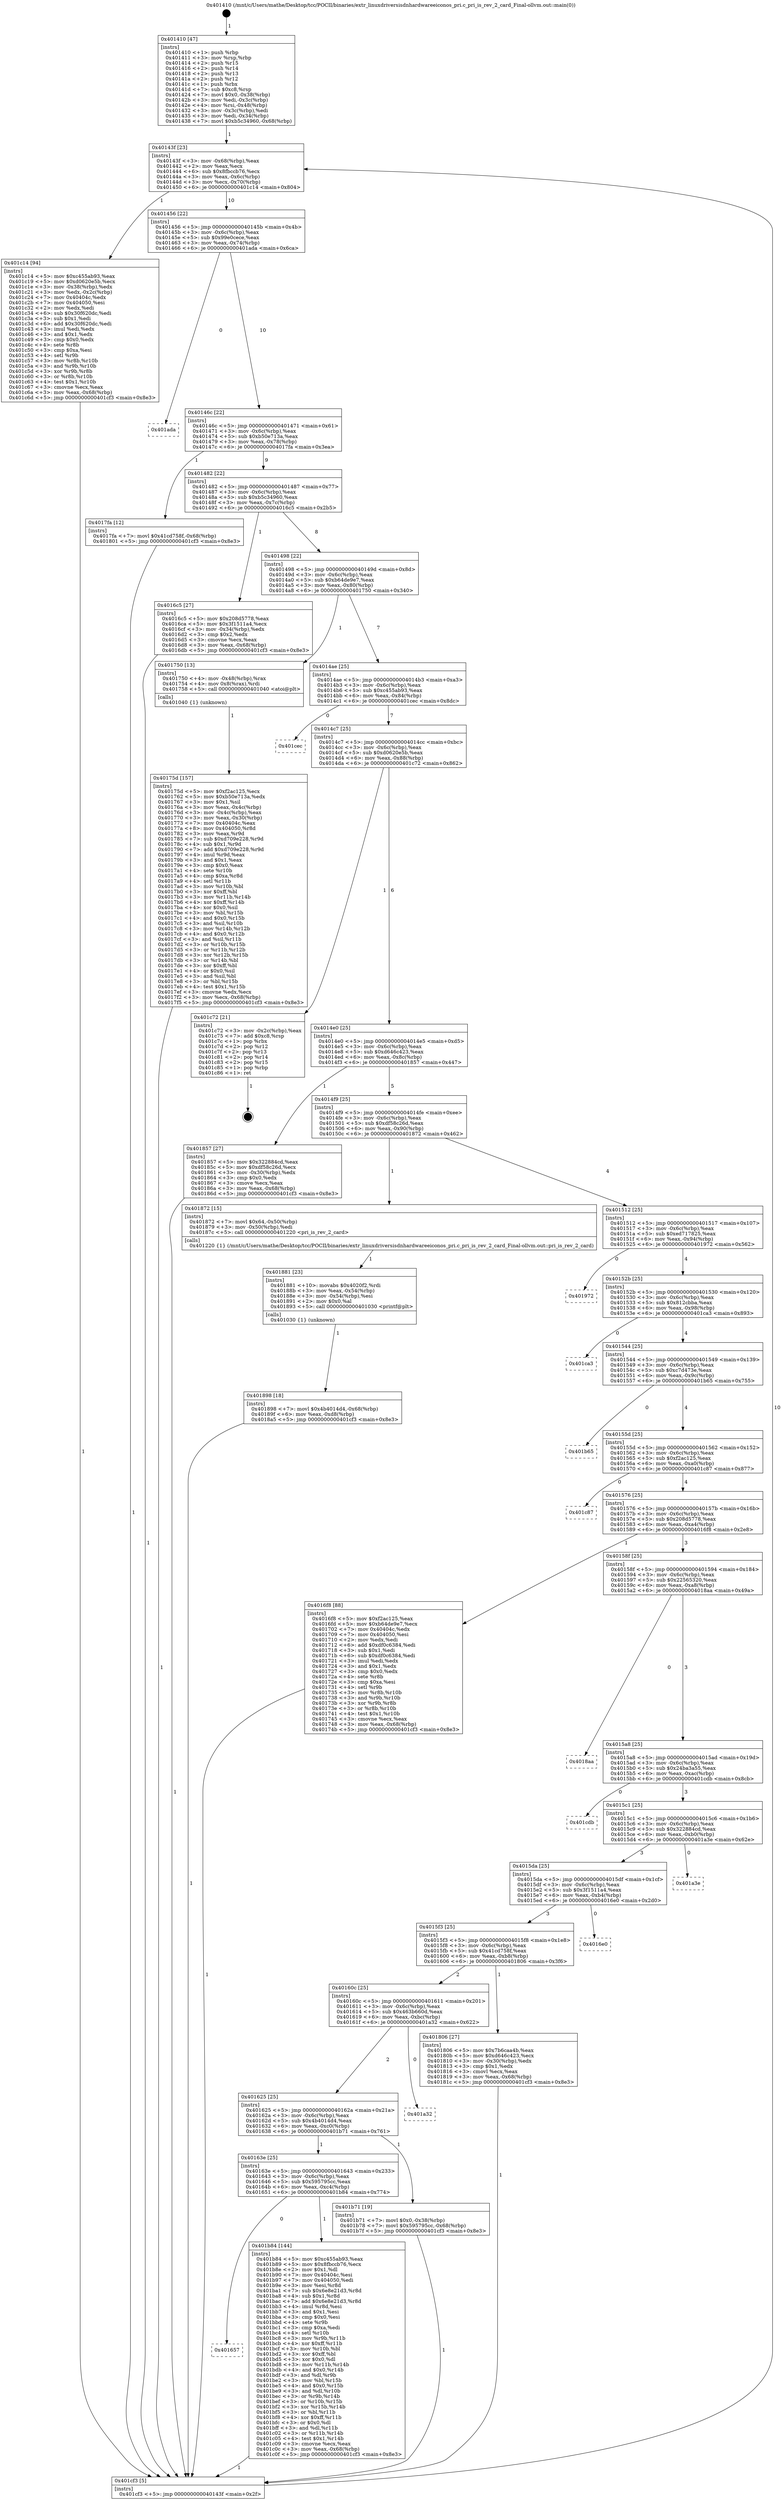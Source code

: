 digraph "0x401410" {
  label = "0x401410 (/mnt/c/Users/mathe/Desktop/tcc/POCII/binaries/extr_linuxdriversisdnhardwareeiconos_pri.c_pri_is_rev_2_card_Final-ollvm.out::main(0))"
  labelloc = "t"
  node[shape=record]

  Entry [label="",width=0.3,height=0.3,shape=circle,fillcolor=black,style=filled]
  "0x40143f" [label="{
     0x40143f [23]\l
     | [instrs]\l
     &nbsp;&nbsp;0x40143f \<+3\>: mov -0x68(%rbp),%eax\l
     &nbsp;&nbsp;0x401442 \<+2\>: mov %eax,%ecx\l
     &nbsp;&nbsp;0x401444 \<+6\>: sub $0x8fbccb76,%ecx\l
     &nbsp;&nbsp;0x40144a \<+3\>: mov %eax,-0x6c(%rbp)\l
     &nbsp;&nbsp;0x40144d \<+3\>: mov %ecx,-0x70(%rbp)\l
     &nbsp;&nbsp;0x401450 \<+6\>: je 0000000000401c14 \<main+0x804\>\l
  }"]
  "0x401c14" [label="{
     0x401c14 [94]\l
     | [instrs]\l
     &nbsp;&nbsp;0x401c14 \<+5\>: mov $0xc455ab93,%eax\l
     &nbsp;&nbsp;0x401c19 \<+5\>: mov $0xd0620e5b,%ecx\l
     &nbsp;&nbsp;0x401c1e \<+3\>: mov -0x38(%rbp),%edx\l
     &nbsp;&nbsp;0x401c21 \<+3\>: mov %edx,-0x2c(%rbp)\l
     &nbsp;&nbsp;0x401c24 \<+7\>: mov 0x40404c,%edx\l
     &nbsp;&nbsp;0x401c2b \<+7\>: mov 0x404050,%esi\l
     &nbsp;&nbsp;0x401c32 \<+2\>: mov %edx,%edi\l
     &nbsp;&nbsp;0x401c34 \<+6\>: sub $0x30f620dc,%edi\l
     &nbsp;&nbsp;0x401c3a \<+3\>: sub $0x1,%edi\l
     &nbsp;&nbsp;0x401c3d \<+6\>: add $0x30f620dc,%edi\l
     &nbsp;&nbsp;0x401c43 \<+3\>: imul %edi,%edx\l
     &nbsp;&nbsp;0x401c46 \<+3\>: and $0x1,%edx\l
     &nbsp;&nbsp;0x401c49 \<+3\>: cmp $0x0,%edx\l
     &nbsp;&nbsp;0x401c4c \<+4\>: sete %r8b\l
     &nbsp;&nbsp;0x401c50 \<+3\>: cmp $0xa,%esi\l
     &nbsp;&nbsp;0x401c53 \<+4\>: setl %r9b\l
     &nbsp;&nbsp;0x401c57 \<+3\>: mov %r8b,%r10b\l
     &nbsp;&nbsp;0x401c5a \<+3\>: and %r9b,%r10b\l
     &nbsp;&nbsp;0x401c5d \<+3\>: xor %r9b,%r8b\l
     &nbsp;&nbsp;0x401c60 \<+3\>: or %r8b,%r10b\l
     &nbsp;&nbsp;0x401c63 \<+4\>: test $0x1,%r10b\l
     &nbsp;&nbsp;0x401c67 \<+3\>: cmovne %ecx,%eax\l
     &nbsp;&nbsp;0x401c6a \<+3\>: mov %eax,-0x68(%rbp)\l
     &nbsp;&nbsp;0x401c6d \<+5\>: jmp 0000000000401cf3 \<main+0x8e3\>\l
  }"]
  "0x401456" [label="{
     0x401456 [22]\l
     | [instrs]\l
     &nbsp;&nbsp;0x401456 \<+5\>: jmp 000000000040145b \<main+0x4b\>\l
     &nbsp;&nbsp;0x40145b \<+3\>: mov -0x6c(%rbp),%eax\l
     &nbsp;&nbsp;0x40145e \<+5\>: sub $0x99e0cece,%eax\l
     &nbsp;&nbsp;0x401463 \<+3\>: mov %eax,-0x74(%rbp)\l
     &nbsp;&nbsp;0x401466 \<+6\>: je 0000000000401ada \<main+0x6ca\>\l
  }"]
  Exit [label="",width=0.3,height=0.3,shape=circle,fillcolor=black,style=filled,peripheries=2]
  "0x401ada" [label="{
     0x401ada\l
  }", style=dashed]
  "0x40146c" [label="{
     0x40146c [22]\l
     | [instrs]\l
     &nbsp;&nbsp;0x40146c \<+5\>: jmp 0000000000401471 \<main+0x61\>\l
     &nbsp;&nbsp;0x401471 \<+3\>: mov -0x6c(%rbp),%eax\l
     &nbsp;&nbsp;0x401474 \<+5\>: sub $0xb50e713a,%eax\l
     &nbsp;&nbsp;0x401479 \<+3\>: mov %eax,-0x78(%rbp)\l
     &nbsp;&nbsp;0x40147c \<+6\>: je 00000000004017fa \<main+0x3ea\>\l
  }"]
  "0x401657" [label="{
     0x401657\l
  }", style=dashed]
  "0x4017fa" [label="{
     0x4017fa [12]\l
     | [instrs]\l
     &nbsp;&nbsp;0x4017fa \<+7\>: movl $0x41cd758f,-0x68(%rbp)\l
     &nbsp;&nbsp;0x401801 \<+5\>: jmp 0000000000401cf3 \<main+0x8e3\>\l
  }"]
  "0x401482" [label="{
     0x401482 [22]\l
     | [instrs]\l
     &nbsp;&nbsp;0x401482 \<+5\>: jmp 0000000000401487 \<main+0x77\>\l
     &nbsp;&nbsp;0x401487 \<+3\>: mov -0x6c(%rbp),%eax\l
     &nbsp;&nbsp;0x40148a \<+5\>: sub $0xb5c34960,%eax\l
     &nbsp;&nbsp;0x40148f \<+3\>: mov %eax,-0x7c(%rbp)\l
     &nbsp;&nbsp;0x401492 \<+6\>: je 00000000004016c5 \<main+0x2b5\>\l
  }"]
  "0x401b84" [label="{
     0x401b84 [144]\l
     | [instrs]\l
     &nbsp;&nbsp;0x401b84 \<+5\>: mov $0xc455ab93,%eax\l
     &nbsp;&nbsp;0x401b89 \<+5\>: mov $0x8fbccb76,%ecx\l
     &nbsp;&nbsp;0x401b8e \<+2\>: mov $0x1,%dl\l
     &nbsp;&nbsp;0x401b90 \<+7\>: mov 0x40404c,%esi\l
     &nbsp;&nbsp;0x401b97 \<+7\>: mov 0x404050,%edi\l
     &nbsp;&nbsp;0x401b9e \<+3\>: mov %esi,%r8d\l
     &nbsp;&nbsp;0x401ba1 \<+7\>: sub $0x6e8e21d3,%r8d\l
     &nbsp;&nbsp;0x401ba8 \<+4\>: sub $0x1,%r8d\l
     &nbsp;&nbsp;0x401bac \<+7\>: add $0x6e8e21d3,%r8d\l
     &nbsp;&nbsp;0x401bb3 \<+4\>: imul %r8d,%esi\l
     &nbsp;&nbsp;0x401bb7 \<+3\>: and $0x1,%esi\l
     &nbsp;&nbsp;0x401bba \<+3\>: cmp $0x0,%esi\l
     &nbsp;&nbsp;0x401bbd \<+4\>: sete %r9b\l
     &nbsp;&nbsp;0x401bc1 \<+3\>: cmp $0xa,%edi\l
     &nbsp;&nbsp;0x401bc4 \<+4\>: setl %r10b\l
     &nbsp;&nbsp;0x401bc8 \<+3\>: mov %r9b,%r11b\l
     &nbsp;&nbsp;0x401bcb \<+4\>: xor $0xff,%r11b\l
     &nbsp;&nbsp;0x401bcf \<+3\>: mov %r10b,%bl\l
     &nbsp;&nbsp;0x401bd2 \<+3\>: xor $0xff,%bl\l
     &nbsp;&nbsp;0x401bd5 \<+3\>: xor $0x0,%dl\l
     &nbsp;&nbsp;0x401bd8 \<+3\>: mov %r11b,%r14b\l
     &nbsp;&nbsp;0x401bdb \<+4\>: and $0x0,%r14b\l
     &nbsp;&nbsp;0x401bdf \<+3\>: and %dl,%r9b\l
     &nbsp;&nbsp;0x401be2 \<+3\>: mov %bl,%r15b\l
     &nbsp;&nbsp;0x401be5 \<+4\>: and $0x0,%r15b\l
     &nbsp;&nbsp;0x401be9 \<+3\>: and %dl,%r10b\l
     &nbsp;&nbsp;0x401bec \<+3\>: or %r9b,%r14b\l
     &nbsp;&nbsp;0x401bef \<+3\>: or %r10b,%r15b\l
     &nbsp;&nbsp;0x401bf2 \<+3\>: xor %r15b,%r14b\l
     &nbsp;&nbsp;0x401bf5 \<+3\>: or %bl,%r11b\l
     &nbsp;&nbsp;0x401bf8 \<+4\>: xor $0xff,%r11b\l
     &nbsp;&nbsp;0x401bfc \<+3\>: or $0x0,%dl\l
     &nbsp;&nbsp;0x401bff \<+3\>: and %dl,%r11b\l
     &nbsp;&nbsp;0x401c02 \<+3\>: or %r11b,%r14b\l
     &nbsp;&nbsp;0x401c05 \<+4\>: test $0x1,%r14b\l
     &nbsp;&nbsp;0x401c09 \<+3\>: cmovne %ecx,%eax\l
     &nbsp;&nbsp;0x401c0c \<+3\>: mov %eax,-0x68(%rbp)\l
     &nbsp;&nbsp;0x401c0f \<+5\>: jmp 0000000000401cf3 \<main+0x8e3\>\l
  }"]
  "0x4016c5" [label="{
     0x4016c5 [27]\l
     | [instrs]\l
     &nbsp;&nbsp;0x4016c5 \<+5\>: mov $0x208d5778,%eax\l
     &nbsp;&nbsp;0x4016ca \<+5\>: mov $0x3f1511a4,%ecx\l
     &nbsp;&nbsp;0x4016cf \<+3\>: mov -0x34(%rbp),%edx\l
     &nbsp;&nbsp;0x4016d2 \<+3\>: cmp $0x2,%edx\l
     &nbsp;&nbsp;0x4016d5 \<+3\>: cmovne %ecx,%eax\l
     &nbsp;&nbsp;0x4016d8 \<+3\>: mov %eax,-0x68(%rbp)\l
     &nbsp;&nbsp;0x4016db \<+5\>: jmp 0000000000401cf3 \<main+0x8e3\>\l
  }"]
  "0x401498" [label="{
     0x401498 [22]\l
     | [instrs]\l
     &nbsp;&nbsp;0x401498 \<+5\>: jmp 000000000040149d \<main+0x8d\>\l
     &nbsp;&nbsp;0x40149d \<+3\>: mov -0x6c(%rbp),%eax\l
     &nbsp;&nbsp;0x4014a0 \<+5\>: sub $0xb64de9e7,%eax\l
     &nbsp;&nbsp;0x4014a5 \<+3\>: mov %eax,-0x80(%rbp)\l
     &nbsp;&nbsp;0x4014a8 \<+6\>: je 0000000000401750 \<main+0x340\>\l
  }"]
  "0x401cf3" [label="{
     0x401cf3 [5]\l
     | [instrs]\l
     &nbsp;&nbsp;0x401cf3 \<+5\>: jmp 000000000040143f \<main+0x2f\>\l
  }"]
  "0x401410" [label="{
     0x401410 [47]\l
     | [instrs]\l
     &nbsp;&nbsp;0x401410 \<+1\>: push %rbp\l
     &nbsp;&nbsp;0x401411 \<+3\>: mov %rsp,%rbp\l
     &nbsp;&nbsp;0x401414 \<+2\>: push %r15\l
     &nbsp;&nbsp;0x401416 \<+2\>: push %r14\l
     &nbsp;&nbsp;0x401418 \<+2\>: push %r13\l
     &nbsp;&nbsp;0x40141a \<+2\>: push %r12\l
     &nbsp;&nbsp;0x40141c \<+1\>: push %rbx\l
     &nbsp;&nbsp;0x40141d \<+7\>: sub $0xc8,%rsp\l
     &nbsp;&nbsp;0x401424 \<+7\>: movl $0x0,-0x38(%rbp)\l
     &nbsp;&nbsp;0x40142b \<+3\>: mov %edi,-0x3c(%rbp)\l
     &nbsp;&nbsp;0x40142e \<+4\>: mov %rsi,-0x48(%rbp)\l
     &nbsp;&nbsp;0x401432 \<+3\>: mov -0x3c(%rbp),%edi\l
     &nbsp;&nbsp;0x401435 \<+3\>: mov %edi,-0x34(%rbp)\l
     &nbsp;&nbsp;0x401438 \<+7\>: movl $0xb5c34960,-0x68(%rbp)\l
  }"]
  "0x40163e" [label="{
     0x40163e [25]\l
     | [instrs]\l
     &nbsp;&nbsp;0x40163e \<+5\>: jmp 0000000000401643 \<main+0x233\>\l
     &nbsp;&nbsp;0x401643 \<+3\>: mov -0x6c(%rbp),%eax\l
     &nbsp;&nbsp;0x401646 \<+5\>: sub $0x595795cc,%eax\l
     &nbsp;&nbsp;0x40164b \<+6\>: mov %eax,-0xc4(%rbp)\l
     &nbsp;&nbsp;0x401651 \<+6\>: je 0000000000401b84 \<main+0x774\>\l
  }"]
  "0x401750" [label="{
     0x401750 [13]\l
     | [instrs]\l
     &nbsp;&nbsp;0x401750 \<+4\>: mov -0x48(%rbp),%rax\l
     &nbsp;&nbsp;0x401754 \<+4\>: mov 0x8(%rax),%rdi\l
     &nbsp;&nbsp;0x401758 \<+5\>: call 0000000000401040 \<atoi@plt\>\l
     | [calls]\l
     &nbsp;&nbsp;0x401040 \{1\} (unknown)\l
  }"]
  "0x4014ae" [label="{
     0x4014ae [25]\l
     | [instrs]\l
     &nbsp;&nbsp;0x4014ae \<+5\>: jmp 00000000004014b3 \<main+0xa3\>\l
     &nbsp;&nbsp;0x4014b3 \<+3\>: mov -0x6c(%rbp),%eax\l
     &nbsp;&nbsp;0x4014b6 \<+5\>: sub $0xc455ab93,%eax\l
     &nbsp;&nbsp;0x4014bb \<+6\>: mov %eax,-0x84(%rbp)\l
     &nbsp;&nbsp;0x4014c1 \<+6\>: je 0000000000401cec \<main+0x8dc\>\l
  }"]
  "0x401b71" [label="{
     0x401b71 [19]\l
     | [instrs]\l
     &nbsp;&nbsp;0x401b71 \<+7\>: movl $0x0,-0x38(%rbp)\l
     &nbsp;&nbsp;0x401b78 \<+7\>: movl $0x595795cc,-0x68(%rbp)\l
     &nbsp;&nbsp;0x401b7f \<+5\>: jmp 0000000000401cf3 \<main+0x8e3\>\l
  }"]
  "0x401cec" [label="{
     0x401cec\l
  }", style=dashed]
  "0x4014c7" [label="{
     0x4014c7 [25]\l
     | [instrs]\l
     &nbsp;&nbsp;0x4014c7 \<+5\>: jmp 00000000004014cc \<main+0xbc\>\l
     &nbsp;&nbsp;0x4014cc \<+3\>: mov -0x6c(%rbp),%eax\l
     &nbsp;&nbsp;0x4014cf \<+5\>: sub $0xd0620e5b,%eax\l
     &nbsp;&nbsp;0x4014d4 \<+6\>: mov %eax,-0x88(%rbp)\l
     &nbsp;&nbsp;0x4014da \<+6\>: je 0000000000401c72 \<main+0x862\>\l
  }"]
  "0x401625" [label="{
     0x401625 [25]\l
     | [instrs]\l
     &nbsp;&nbsp;0x401625 \<+5\>: jmp 000000000040162a \<main+0x21a\>\l
     &nbsp;&nbsp;0x40162a \<+3\>: mov -0x6c(%rbp),%eax\l
     &nbsp;&nbsp;0x40162d \<+5\>: sub $0x4b4014d4,%eax\l
     &nbsp;&nbsp;0x401632 \<+6\>: mov %eax,-0xc0(%rbp)\l
     &nbsp;&nbsp;0x401638 \<+6\>: je 0000000000401b71 \<main+0x761\>\l
  }"]
  "0x401c72" [label="{
     0x401c72 [21]\l
     | [instrs]\l
     &nbsp;&nbsp;0x401c72 \<+3\>: mov -0x2c(%rbp),%eax\l
     &nbsp;&nbsp;0x401c75 \<+7\>: add $0xc8,%rsp\l
     &nbsp;&nbsp;0x401c7c \<+1\>: pop %rbx\l
     &nbsp;&nbsp;0x401c7d \<+2\>: pop %r12\l
     &nbsp;&nbsp;0x401c7f \<+2\>: pop %r13\l
     &nbsp;&nbsp;0x401c81 \<+2\>: pop %r14\l
     &nbsp;&nbsp;0x401c83 \<+2\>: pop %r15\l
     &nbsp;&nbsp;0x401c85 \<+1\>: pop %rbp\l
     &nbsp;&nbsp;0x401c86 \<+1\>: ret\l
  }"]
  "0x4014e0" [label="{
     0x4014e0 [25]\l
     | [instrs]\l
     &nbsp;&nbsp;0x4014e0 \<+5\>: jmp 00000000004014e5 \<main+0xd5\>\l
     &nbsp;&nbsp;0x4014e5 \<+3\>: mov -0x6c(%rbp),%eax\l
     &nbsp;&nbsp;0x4014e8 \<+5\>: sub $0xd646c423,%eax\l
     &nbsp;&nbsp;0x4014ed \<+6\>: mov %eax,-0x8c(%rbp)\l
     &nbsp;&nbsp;0x4014f3 \<+6\>: je 0000000000401857 \<main+0x447\>\l
  }"]
  "0x401a32" [label="{
     0x401a32\l
  }", style=dashed]
  "0x401857" [label="{
     0x401857 [27]\l
     | [instrs]\l
     &nbsp;&nbsp;0x401857 \<+5\>: mov $0x322884cd,%eax\l
     &nbsp;&nbsp;0x40185c \<+5\>: mov $0xdf58c26d,%ecx\l
     &nbsp;&nbsp;0x401861 \<+3\>: mov -0x30(%rbp),%edx\l
     &nbsp;&nbsp;0x401864 \<+3\>: cmp $0x0,%edx\l
     &nbsp;&nbsp;0x401867 \<+3\>: cmove %ecx,%eax\l
     &nbsp;&nbsp;0x40186a \<+3\>: mov %eax,-0x68(%rbp)\l
     &nbsp;&nbsp;0x40186d \<+5\>: jmp 0000000000401cf3 \<main+0x8e3\>\l
  }"]
  "0x4014f9" [label="{
     0x4014f9 [25]\l
     | [instrs]\l
     &nbsp;&nbsp;0x4014f9 \<+5\>: jmp 00000000004014fe \<main+0xee\>\l
     &nbsp;&nbsp;0x4014fe \<+3\>: mov -0x6c(%rbp),%eax\l
     &nbsp;&nbsp;0x401501 \<+5\>: sub $0xdf58c26d,%eax\l
     &nbsp;&nbsp;0x401506 \<+6\>: mov %eax,-0x90(%rbp)\l
     &nbsp;&nbsp;0x40150c \<+6\>: je 0000000000401872 \<main+0x462\>\l
  }"]
  "0x401898" [label="{
     0x401898 [18]\l
     | [instrs]\l
     &nbsp;&nbsp;0x401898 \<+7\>: movl $0x4b4014d4,-0x68(%rbp)\l
     &nbsp;&nbsp;0x40189f \<+6\>: mov %eax,-0xd8(%rbp)\l
     &nbsp;&nbsp;0x4018a5 \<+5\>: jmp 0000000000401cf3 \<main+0x8e3\>\l
  }"]
  "0x401872" [label="{
     0x401872 [15]\l
     | [instrs]\l
     &nbsp;&nbsp;0x401872 \<+7\>: movl $0x64,-0x50(%rbp)\l
     &nbsp;&nbsp;0x401879 \<+3\>: mov -0x50(%rbp),%edi\l
     &nbsp;&nbsp;0x40187c \<+5\>: call 0000000000401220 \<pri_is_rev_2_card\>\l
     | [calls]\l
     &nbsp;&nbsp;0x401220 \{1\} (/mnt/c/Users/mathe/Desktop/tcc/POCII/binaries/extr_linuxdriversisdnhardwareeiconos_pri.c_pri_is_rev_2_card_Final-ollvm.out::pri_is_rev_2_card)\l
  }"]
  "0x401512" [label="{
     0x401512 [25]\l
     | [instrs]\l
     &nbsp;&nbsp;0x401512 \<+5\>: jmp 0000000000401517 \<main+0x107\>\l
     &nbsp;&nbsp;0x401517 \<+3\>: mov -0x6c(%rbp),%eax\l
     &nbsp;&nbsp;0x40151a \<+5\>: sub $0xed717825,%eax\l
     &nbsp;&nbsp;0x40151f \<+6\>: mov %eax,-0x94(%rbp)\l
     &nbsp;&nbsp;0x401525 \<+6\>: je 0000000000401972 \<main+0x562\>\l
  }"]
  "0x401881" [label="{
     0x401881 [23]\l
     | [instrs]\l
     &nbsp;&nbsp;0x401881 \<+10\>: movabs $0x4020f2,%rdi\l
     &nbsp;&nbsp;0x40188b \<+3\>: mov %eax,-0x54(%rbp)\l
     &nbsp;&nbsp;0x40188e \<+3\>: mov -0x54(%rbp),%esi\l
     &nbsp;&nbsp;0x401891 \<+2\>: mov $0x0,%al\l
     &nbsp;&nbsp;0x401893 \<+5\>: call 0000000000401030 \<printf@plt\>\l
     | [calls]\l
     &nbsp;&nbsp;0x401030 \{1\} (unknown)\l
  }"]
  "0x401972" [label="{
     0x401972\l
  }", style=dashed]
  "0x40152b" [label="{
     0x40152b [25]\l
     | [instrs]\l
     &nbsp;&nbsp;0x40152b \<+5\>: jmp 0000000000401530 \<main+0x120\>\l
     &nbsp;&nbsp;0x401530 \<+3\>: mov -0x6c(%rbp),%eax\l
     &nbsp;&nbsp;0x401533 \<+5\>: sub $0x812cbba,%eax\l
     &nbsp;&nbsp;0x401538 \<+6\>: mov %eax,-0x98(%rbp)\l
     &nbsp;&nbsp;0x40153e \<+6\>: je 0000000000401ca3 \<main+0x893\>\l
  }"]
  "0x40160c" [label="{
     0x40160c [25]\l
     | [instrs]\l
     &nbsp;&nbsp;0x40160c \<+5\>: jmp 0000000000401611 \<main+0x201\>\l
     &nbsp;&nbsp;0x401611 \<+3\>: mov -0x6c(%rbp),%eax\l
     &nbsp;&nbsp;0x401614 \<+5\>: sub $0x463b660d,%eax\l
     &nbsp;&nbsp;0x401619 \<+6\>: mov %eax,-0xbc(%rbp)\l
     &nbsp;&nbsp;0x40161f \<+6\>: je 0000000000401a32 \<main+0x622\>\l
  }"]
  "0x401ca3" [label="{
     0x401ca3\l
  }", style=dashed]
  "0x401544" [label="{
     0x401544 [25]\l
     | [instrs]\l
     &nbsp;&nbsp;0x401544 \<+5\>: jmp 0000000000401549 \<main+0x139\>\l
     &nbsp;&nbsp;0x401549 \<+3\>: mov -0x6c(%rbp),%eax\l
     &nbsp;&nbsp;0x40154c \<+5\>: sub $0xc7d473e,%eax\l
     &nbsp;&nbsp;0x401551 \<+6\>: mov %eax,-0x9c(%rbp)\l
     &nbsp;&nbsp;0x401557 \<+6\>: je 0000000000401b65 \<main+0x755\>\l
  }"]
  "0x401806" [label="{
     0x401806 [27]\l
     | [instrs]\l
     &nbsp;&nbsp;0x401806 \<+5\>: mov $0x7b6caa4b,%eax\l
     &nbsp;&nbsp;0x40180b \<+5\>: mov $0xd646c423,%ecx\l
     &nbsp;&nbsp;0x401810 \<+3\>: mov -0x30(%rbp),%edx\l
     &nbsp;&nbsp;0x401813 \<+3\>: cmp $0x1,%edx\l
     &nbsp;&nbsp;0x401816 \<+3\>: cmovl %ecx,%eax\l
     &nbsp;&nbsp;0x401819 \<+3\>: mov %eax,-0x68(%rbp)\l
     &nbsp;&nbsp;0x40181c \<+5\>: jmp 0000000000401cf3 \<main+0x8e3\>\l
  }"]
  "0x401b65" [label="{
     0x401b65\l
  }", style=dashed]
  "0x40155d" [label="{
     0x40155d [25]\l
     | [instrs]\l
     &nbsp;&nbsp;0x40155d \<+5\>: jmp 0000000000401562 \<main+0x152\>\l
     &nbsp;&nbsp;0x401562 \<+3\>: mov -0x6c(%rbp),%eax\l
     &nbsp;&nbsp;0x401565 \<+5\>: sub $0xf2ac125,%eax\l
     &nbsp;&nbsp;0x40156a \<+6\>: mov %eax,-0xa0(%rbp)\l
     &nbsp;&nbsp;0x401570 \<+6\>: je 0000000000401c87 \<main+0x877\>\l
  }"]
  "0x4015f3" [label="{
     0x4015f3 [25]\l
     | [instrs]\l
     &nbsp;&nbsp;0x4015f3 \<+5\>: jmp 00000000004015f8 \<main+0x1e8\>\l
     &nbsp;&nbsp;0x4015f8 \<+3\>: mov -0x6c(%rbp),%eax\l
     &nbsp;&nbsp;0x4015fb \<+5\>: sub $0x41cd758f,%eax\l
     &nbsp;&nbsp;0x401600 \<+6\>: mov %eax,-0xb8(%rbp)\l
     &nbsp;&nbsp;0x401606 \<+6\>: je 0000000000401806 \<main+0x3f6\>\l
  }"]
  "0x401c87" [label="{
     0x401c87\l
  }", style=dashed]
  "0x401576" [label="{
     0x401576 [25]\l
     | [instrs]\l
     &nbsp;&nbsp;0x401576 \<+5\>: jmp 000000000040157b \<main+0x16b\>\l
     &nbsp;&nbsp;0x40157b \<+3\>: mov -0x6c(%rbp),%eax\l
     &nbsp;&nbsp;0x40157e \<+5\>: sub $0x208d5778,%eax\l
     &nbsp;&nbsp;0x401583 \<+6\>: mov %eax,-0xa4(%rbp)\l
     &nbsp;&nbsp;0x401589 \<+6\>: je 00000000004016f8 \<main+0x2e8\>\l
  }"]
  "0x4016e0" [label="{
     0x4016e0\l
  }", style=dashed]
  "0x4016f8" [label="{
     0x4016f8 [88]\l
     | [instrs]\l
     &nbsp;&nbsp;0x4016f8 \<+5\>: mov $0xf2ac125,%eax\l
     &nbsp;&nbsp;0x4016fd \<+5\>: mov $0xb64de9e7,%ecx\l
     &nbsp;&nbsp;0x401702 \<+7\>: mov 0x40404c,%edx\l
     &nbsp;&nbsp;0x401709 \<+7\>: mov 0x404050,%esi\l
     &nbsp;&nbsp;0x401710 \<+2\>: mov %edx,%edi\l
     &nbsp;&nbsp;0x401712 \<+6\>: add $0xdf0c6384,%edi\l
     &nbsp;&nbsp;0x401718 \<+3\>: sub $0x1,%edi\l
     &nbsp;&nbsp;0x40171b \<+6\>: sub $0xdf0c6384,%edi\l
     &nbsp;&nbsp;0x401721 \<+3\>: imul %edi,%edx\l
     &nbsp;&nbsp;0x401724 \<+3\>: and $0x1,%edx\l
     &nbsp;&nbsp;0x401727 \<+3\>: cmp $0x0,%edx\l
     &nbsp;&nbsp;0x40172a \<+4\>: sete %r8b\l
     &nbsp;&nbsp;0x40172e \<+3\>: cmp $0xa,%esi\l
     &nbsp;&nbsp;0x401731 \<+4\>: setl %r9b\l
     &nbsp;&nbsp;0x401735 \<+3\>: mov %r8b,%r10b\l
     &nbsp;&nbsp;0x401738 \<+3\>: and %r9b,%r10b\l
     &nbsp;&nbsp;0x40173b \<+3\>: xor %r9b,%r8b\l
     &nbsp;&nbsp;0x40173e \<+3\>: or %r8b,%r10b\l
     &nbsp;&nbsp;0x401741 \<+4\>: test $0x1,%r10b\l
     &nbsp;&nbsp;0x401745 \<+3\>: cmovne %ecx,%eax\l
     &nbsp;&nbsp;0x401748 \<+3\>: mov %eax,-0x68(%rbp)\l
     &nbsp;&nbsp;0x40174b \<+5\>: jmp 0000000000401cf3 \<main+0x8e3\>\l
  }"]
  "0x40158f" [label="{
     0x40158f [25]\l
     | [instrs]\l
     &nbsp;&nbsp;0x40158f \<+5\>: jmp 0000000000401594 \<main+0x184\>\l
     &nbsp;&nbsp;0x401594 \<+3\>: mov -0x6c(%rbp),%eax\l
     &nbsp;&nbsp;0x401597 \<+5\>: sub $0x22565320,%eax\l
     &nbsp;&nbsp;0x40159c \<+6\>: mov %eax,-0xa8(%rbp)\l
     &nbsp;&nbsp;0x4015a2 \<+6\>: je 00000000004018aa \<main+0x49a\>\l
  }"]
  "0x40175d" [label="{
     0x40175d [157]\l
     | [instrs]\l
     &nbsp;&nbsp;0x40175d \<+5\>: mov $0xf2ac125,%ecx\l
     &nbsp;&nbsp;0x401762 \<+5\>: mov $0xb50e713a,%edx\l
     &nbsp;&nbsp;0x401767 \<+3\>: mov $0x1,%sil\l
     &nbsp;&nbsp;0x40176a \<+3\>: mov %eax,-0x4c(%rbp)\l
     &nbsp;&nbsp;0x40176d \<+3\>: mov -0x4c(%rbp),%eax\l
     &nbsp;&nbsp;0x401770 \<+3\>: mov %eax,-0x30(%rbp)\l
     &nbsp;&nbsp;0x401773 \<+7\>: mov 0x40404c,%eax\l
     &nbsp;&nbsp;0x40177a \<+8\>: mov 0x404050,%r8d\l
     &nbsp;&nbsp;0x401782 \<+3\>: mov %eax,%r9d\l
     &nbsp;&nbsp;0x401785 \<+7\>: sub $0xd709e228,%r9d\l
     &nbsp;&nbsp;0x40178c \<+4\>: sub $0x1,%r9d\l
     &nbsp;&nbsp;0x401790 \<+7\>: add $0xd709e228,%r9d\l
     &nbsp;&nbsp;0x401797 \<+4\>: imul %r9d,%eax\l
     &nbsp;&nbsp;0x40179b \<+3\>: and $0x1,%eax\l
     &nbsp;&nbsp;0x40179e \<+3\>: cmp $0x0,%eax\l
     &nbsp;&nbsp;0x4017a1 \<+4\>: sete %r10b\l
     &nbsp;&nbsp;0x4017a5 \<+4\>: cmp $0xa,%r8d\l
     &nbsp;&nbsp;0x4017a9 \<+4\>: setl %r11b\l
     &nbsp;&nbsp;0x4017ad \<+3\>: mov %r10b,%bl\l
     &nbsp;&nbsp;0x4017b0 \<+3\>: xor $0xff,%bl\l
     &nbsp;&nbsp;0x4017b3 \<+3\>: mov %r11b,%r14b\l
     &nbsp;&nbsp;0x4017b6 \<+4\>: xor $0xff,%r14b\l
     &nbsp;&nbsp;0x4017ba \<+4\>: xor $0x0,%sil\l
     &nbsp;&nbsp;0x4017be \<+3\>: mov %bl,%r15b\l
     &nbsp;&nbsp;0x4017c1 \<+4\>: and $0x0,%r15b\l
     &nbsp;&nbsp;0x4017c5 \<+3\>: and %sil,%r10b\l
     &nbsp;&nbsp;0x4017c8 \<+3\>: mov %r14b,%r12b\l
     &nbsp;&nbsp;0x4017cb \<+4\>: and $0x0,%r12b\l
     &nbsp;&nbsp;0x4017cf \<+3\>: and %sil,%r11b\l
     &nbsp;&nbsp;0x4017d2 \<+3\>: or %r10b,%r15b\l
     &nbsp;&nbsp;0x4017d5 \<+3\>: or %r11b,%r12b\l
     &nbsp;&nbsp;0x4017d8 \<+3\>: xor %r12b,%r15b\l
     &nbsp;&nbsp;0x4017db \<+3\>: or %r14b,%bl\l
     &nbsp;&nbsp;0x4017de \<+3\>: xor $0xff,%bl\l
     &nbsp;&nbsp;0x4017e1 \<+4\>: or $0x0,%sil\l
     &nbsp;&nbsp;0x4017e5 \<+3\>: and %sil,%bl\l
     &nbsp;&nbsp;0x4017e8 \<+3\>: or %bl,%r15b\l
     &nbsp;&nbsp;0x4017eb \<+4\>: test $0x1,%r15b\l
     &nbsp;&nbsp;0x4017ef \<+3\>: cmovne %edx,%ecx\l
     &nbsp;&nbsp;0x4017f2 \<+3\>: mov %ecx,-0x68(%rbp)\l
     &nbsp;&nbsp;0x4017f5 \<+5\>: jmp 0000000000401cf3 \<main+0x8e3\>\l
  }"]
  "0x4015da" [label="{
     0x4015da [25]\l
     | [instrs]\l
     &nbsp;&nbsp;0x4015da \<+5\>: jmp 00000000004015df \<main+0x1cf\>\l
     &nbsp;&nbsp;0x4015df \<+3\>: mov -0x6c(%rbp),%eax\l
     &nbsp;&nbsp;0x4015e2 \<+5\>: sub $0x3f1511a4,%eax\l
     &nbsp;&nbsp;0x4015e7 \<+6\>: mov %eax,-0xb4(%rbp)\l
     &nbsp;&nbsp;0x4015ed \<+6\>: je 00000000004016e0 \<main+0x2d0\>\l
  }"]
  "0x4018aa" [label="{
     0x4018aa\l
  }", style=dashed]
  "0x4015a8" [label="{
     0x4015a8 [25]\l
     | [instrs]\l
     &nbsp;&nbsp;0x4015a8 \<+5\>: jmp 00000000004015ad \<main+0x19d\>\l
     &nbsp;&nbsp;0x4015ad \<+3\>: mov -0x6c(%rbp),%eax\l
     &nbsp;&nbsp;0x4015b0 \<+5\>: sub $0x24ba3a55,%eax\l
     &nbsp;&nbsp;0x4015b5 \<+6\>: mov %eax,-0xac(%rbp)\l
     &nbsp;&nbsp;0x4015bb \<+6\>: je 0000000000401cdb \<main+0x8cb\>\l
  }"]
  "0x401a3e" [label="{
     0x401a3e\l
  }", style=dashed]
  "0x401cdb" [label="{
     0x401cdb\l
  }", style=dashed]
  "0x4015c1" [label="{
     0x4015c1 [25]\l
     | [instrs]\l
     &nbsp;&nbsp;0x4015c1 \<+5\>: jmp 00000000004015c6 \<main+0x1b6\>\l
     &nbsp;&nbsp;0x4015c6 \<+3\>: mov -0x6c(%rbp),%eax\l
     &nbsp;&nbsp;0x4015c9 \<+5\>: sub $0x322884cd,%eax\l
     &nbsp;&nbsp;0x4015ce \<+6\>: mov %eax,-0xb0(%rbp)\l
     &nbsp;&nbsp;0x4015d4 \<+6\>: je 0000000000401a3e \<main+0x62e\>\l
  }"]
  Entry -> "0x401410" [label=" 1"]
  "0x40143f" -> "0x401c14" [label=" 1"]
  "0x40143f" -> "0x401456" [label=" 10"]
  "0x401c72" -> Exit [label=" 1"]
  "0x401456" -> "0x401ada" [label=" 0"]
  "0x401456" -> "0x40146c" [label=" 10"]
  "0x401c14" -> "0x401cf3" [label=" 1"]
  "0x40146c" -> "0x4017fa" [label=" 1"]
  "0x40146c" -> "0x401482" [label=" 9"]
  "0x401b84" -> "0x401cf3" [label=" 1"]
  "0x401482" -> "0x4016c5" [label=" 1"]
  "0x401482" -> "0x401498" [label=" 8"]
  "0x4016c5" -> "0x401cf3" [label=" 1"]
  "0x401410" -> "0x40143f" [label=" 1"]
  "0x401cf3" -> "0x40143f" [label=" 10"]
  "0x40163e" -> "0x401657" [label=" 0"]
  "0x401498" -> "0x401750" [label=" 1"]
  "0x401498" -> "0x4014ae" [label=" 7"]
  "0x40163e" -> "0x401b84" [label=" 1"]
  "0x4014ae" -> "0x401cec" [label=" 0"]
  "0x4014ae" -> "0x4014c7" [label=" 7"]
  "0x401b71" -> "0x401cf3" [label=" 1"]
  "0x4014c7" -> "0x401c72" [label=" 1"]
  "0x4014c7" -> "0x4014e0" [label=" 6"]
  "0x401625" -> "0x401b71" [label=" 1"]
  "0x4014e0" -> "0x401857" [label=" 1"]
  "0x4014e0" -> "0x4014f9" [label=" 5"]
  "0x401625" -> "0x40163e" [label=" 1"]
  "0x4014f9" -> "0x401872" [label=" 1"]
  "0x4014f9" -> "0x401512" [label=" 4"]
  "0x40160c" -> "0x401a32" [label=" 0"]
  "0x401512" -> "0x401972" [label=" 0"]
  "0x401512" -> "0x40152b" [label=" 4"]
  "0x40160c" -> "0x401625" [label=" 2"]
  "0x40152b" -> "0x401ca3" [label=" 0"]
  "0x40152b" -> "0x401544" [label=" 4"]
  "0x401898" -> "0x401cf3" [label=" 1"]
  "0x401544" -> "0x401b65" [label=" 0"]
  "0x401544" -> "0x40155d" [label=" 4"]
  "0x401881" -> "0x401898" [label=" 1"]
  "0x40155d" -> "0x401c87" [label=" 0"]
  "0x40155d" -> "0x401576" [label=" 4"]
  "0x401857" -> "0x401cf3" [label=" 1"]
  "0x401576" -> "0x4016f8" [label=" 1"]
  "0x401576" -> "0x40158f" [label=" 3"]
  "0x4016f8" -> "0x401cf3" [label=" 1"]
  "0x401750" -> "0x40175d" [label=" 1"]
  "0x40175d" -> "0x401cf3" [label=" 1"]
  "0x4017fa" -> "0x401cf3" [label=" 1"]
  "0x401806" -> "0x401cf3" [label=" 1"]
  "0x40158f" -> "0x4018aa" [label=" 0"]
  "0x40158f" -> "0x4015a8" [label=" 3"]
  "0x4015f3" -> "0x401806" [label=" 1"]
  "0x4015a8" -> "0x401cdb" [label=" 0"]
  "0x4015a8" -> "0x4015c1" [label=" 3"]
  "0x401872" -> "0x401881" [label=" 1"]
  "0x4015c1" -> "0x401a3e" [label=" 0"]
  "0x4015c1" -> "0x4015da" [label=" 3"]
  "0x4015f3" -> "0x40160c" [label=" 2"]
  "0x4015da" -> "0x4016e0" [label=" 0"]
  "0x4015da" -> "0x4015f3" [label=" 3"]
}

